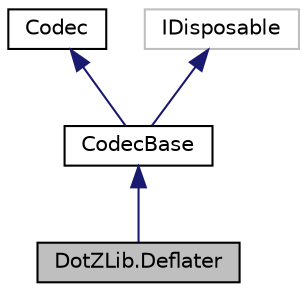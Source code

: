 digraph "DotZLib.Deflater"
{
  edge [fontname="Helvetica",fontsize="10",labelfontname="Helvetica",labelfontsize="10"];
  node [fontname="Helvetica",fontsize="10",shape=record];
  Node1 [label="DotZLib.Deflater",height=0.2,width=0.4,color="black", fillcolor="grey75", style="filled", fontcolor="black"];
  Node2 -> Node1 [dir="back",color="midnightblue",fontsize="10",style="solid"];
  Node2 [label="CodecBase",height=0.2,width=0.4,color="black", fillcolor="white", style="filled",URL="$class_dot_z_lib_1_1_codec_base.html",tooltip="Implements the common functionality needed for all Codecs "];
  Node3 -> Node2 [dir="back",color="midnightblue",fontsize="10",style="solid"];
  Node3 [label="Codec",height=0.2,width=0.4,color="black", fillcolor="white", style="filled",URL="$interface_dot_z_lib_1_1_codec.html",tooltip="Declares methods and events for implementing compressors/decompressors "];
  Node4 -> Node2 [dir="back",color="midnightblue",fontsize="10",style="solid"];
  Node4 [label="IDisposable",height=0.2,width=0.4,color="grey75", fillcolor="white", style="filled"];
}
